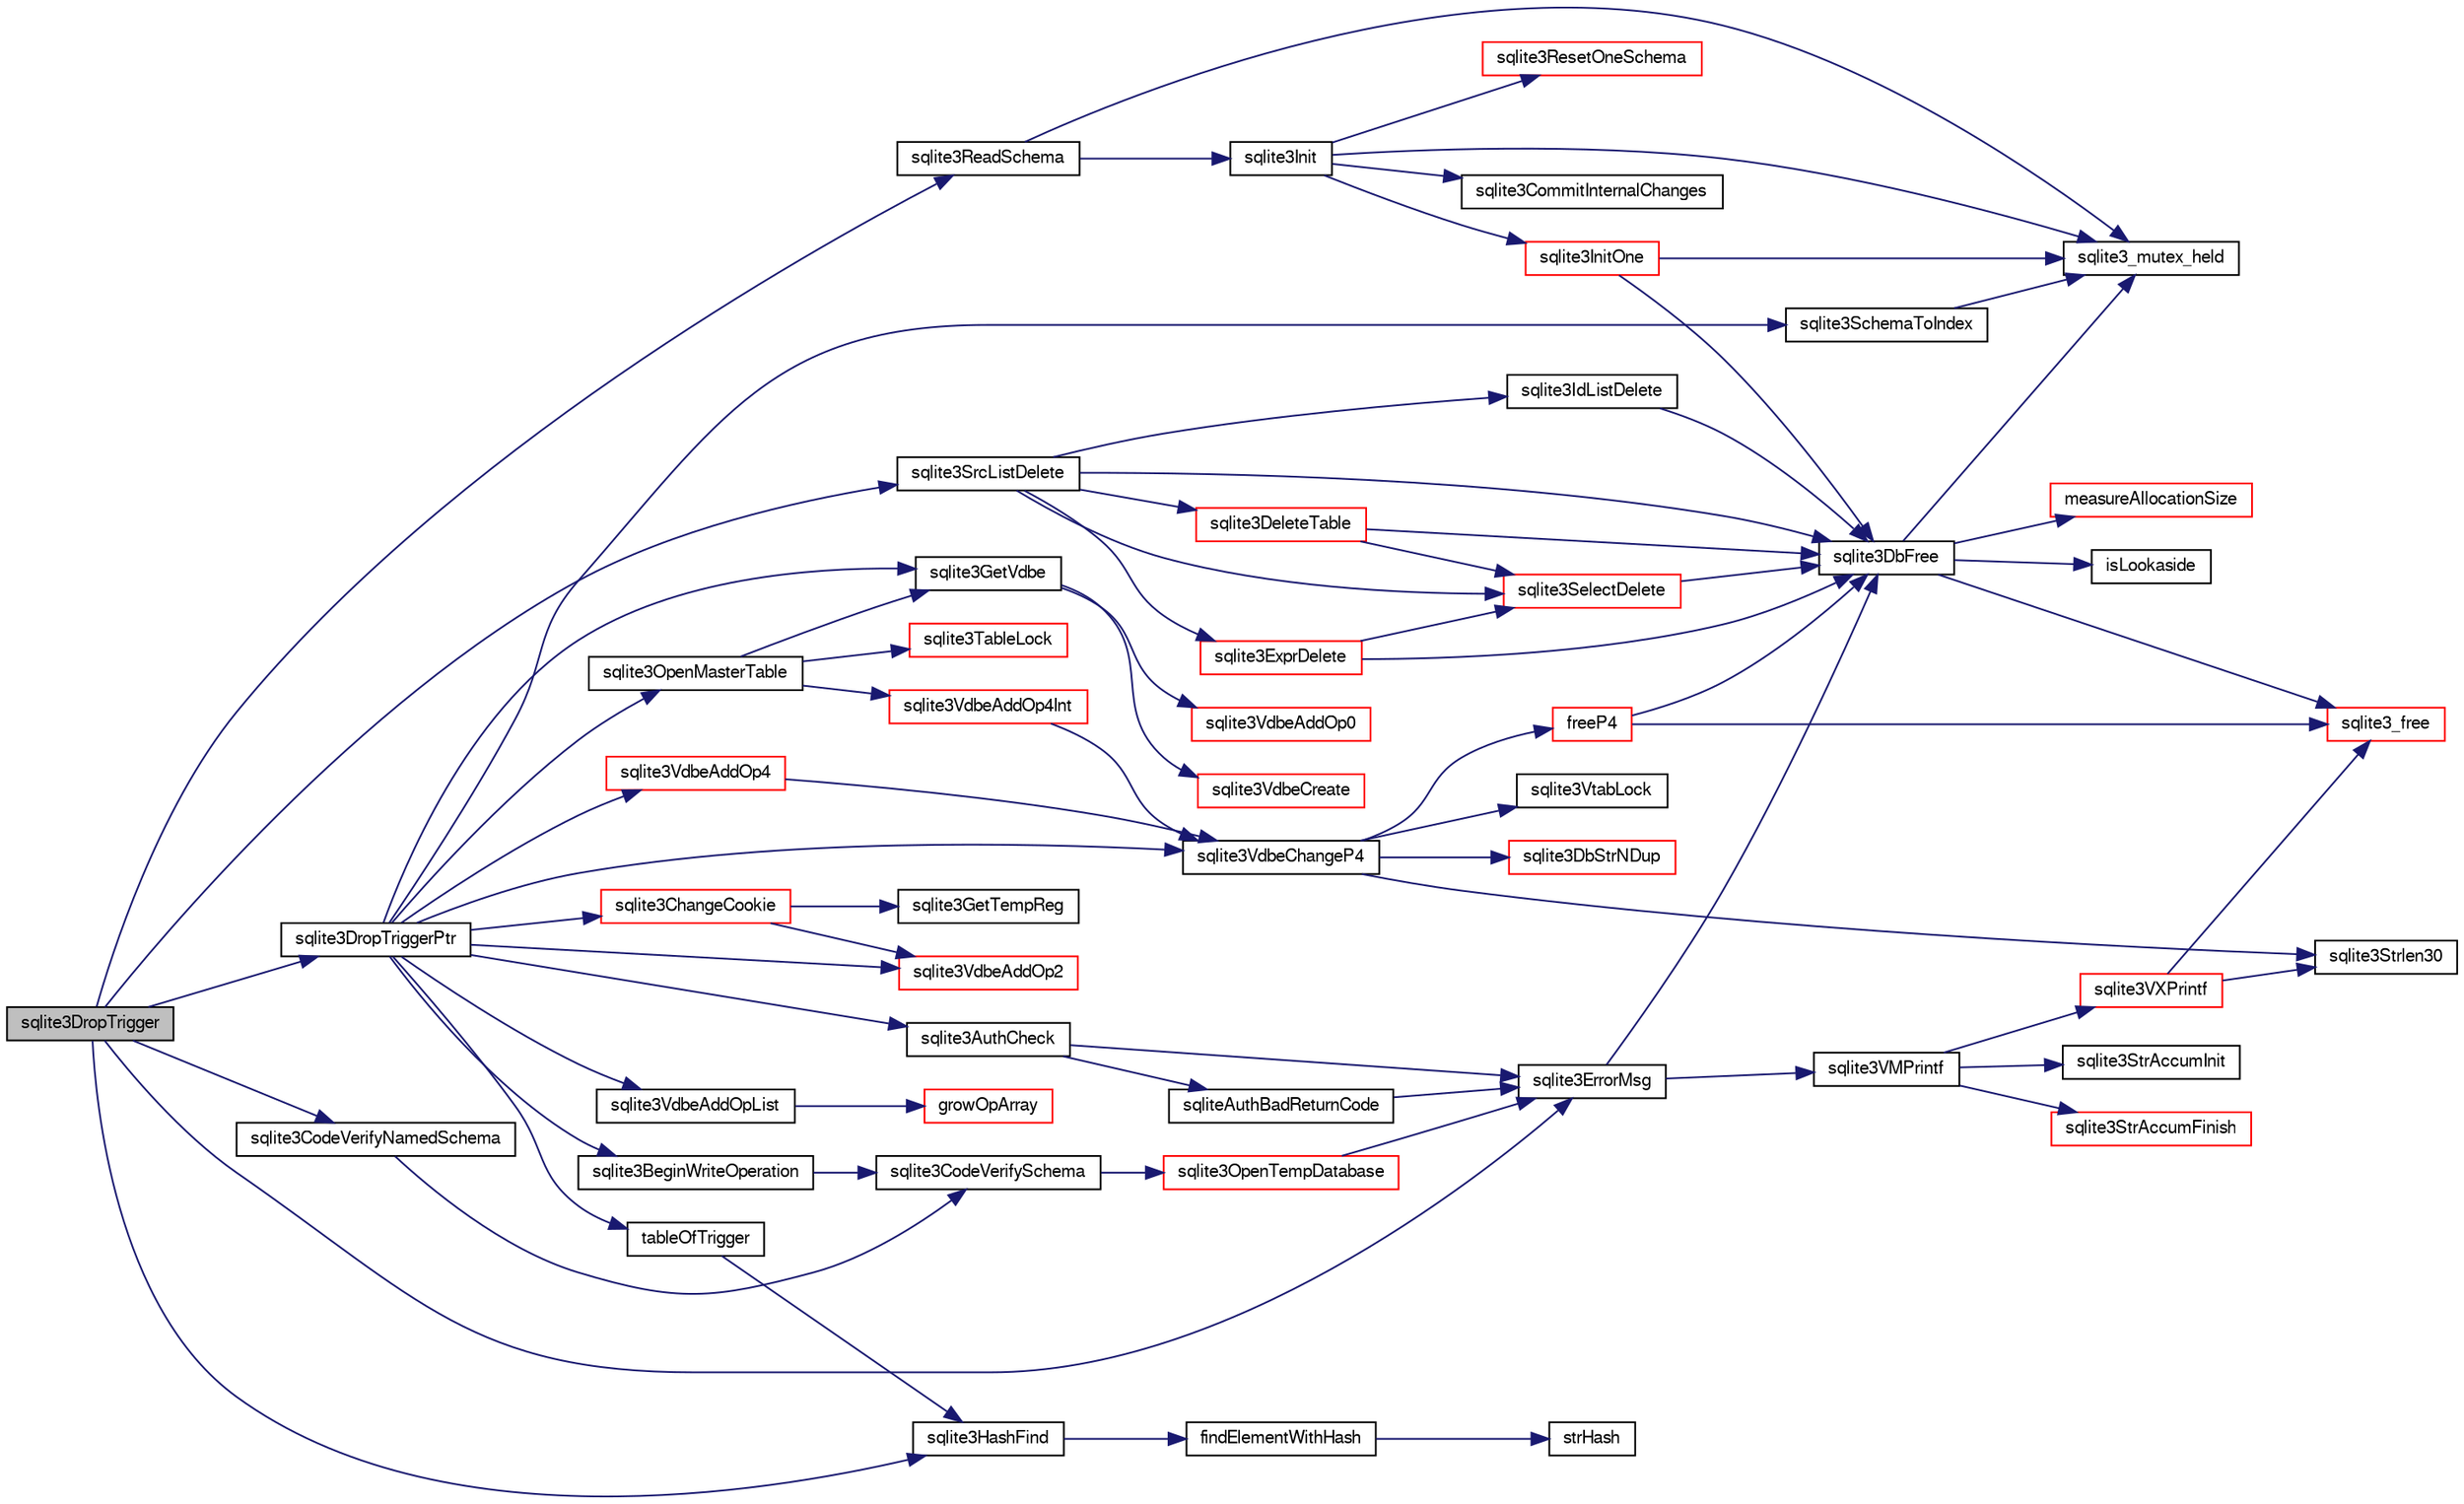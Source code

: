 digraph "sqlite3DropTrigger"
{
  edge [fontname="FreeSans",fontsize="10",labelfontname="FreeSans",labelfontsize="10"];
  node [fontname="FreeSans",fontsize="10",shape=record];
  rankdir="LR";
  Node505113 [label="sqlite3DropTrigger",height=0.2,width=0.4,color="black", fillcolor="grey75", style="filled", fontcolor="black"];
  Node505113 -> Node505114 [color="midnightblue",fontsize="10",style="solid",fontname="FreeSans"];
  Node505114 [label="sqlite3ReadSchema",height=0.2,width=0.4,color="black", fillcolor="white", style="filled",URL="$sqlite3_8c.html#ac41a97f30334f7d35b2b5713097eca90"];
  Node505114 -> Node505115 [color="midnightblue",fontsize="10",style="solid",fontname="FreeSans"];
  Node505115 [label="sqlite3_mutex_held",height=0.2,width=0.4,color="black", fillcolor="white", style="filled",URL="$sqlite3_8c.html#acf77da68932b6bc163c5e68547ecc3e7"];
  Node505114 -> Node505116 [color="midnightblue",fontsize="10",style="solid",fontname="FreeSans"];
  Node505116 [label="sqlite3Init",height=0.2,width=0.4,color="black", fillcolor="white", style="filled",URL="$sqlite3_8c.html#aed74e3dc765631a833f522f425ff5a48"];
  Node505116 -> Node505115 [color="midnightblue",fontsize="10",style="solid",fontname="FreeSans"];
  Node505116 -> Node505117 [color="midnightblue",fontsize="10",style="solid",fontname="FreeSans"];
  Node505117 [label="sqlite3InitOne",height=0.2,width=0.4,color="red", fillcolor="white", style="filled",URL="$sqlite3_8c.html#ac4318b25df65269906b0379251fe9b85"];
  Node505117 -> Node505115 [color="midnightblue",fontsize="10",style="solid",fontname="FreeSans"];
  Node505117 -> Node505129 [color="midnightblue",fontsize="10",style="solid",fontname="FreeSans"];
  Node505129 [label="sqlite3DbFree",height=0.2,width=0.4,color="black", fillcolor="white", style="filled",URL="$sqlite3_8c.html#ac70ab821a6607b4a1b909582dc37a069"];
  Node505129 -> Node505115 [color="midnightblue",fontsize="10",style="solid",fontname="FreeSans"];
  Node505129 -> Node505130 [color="midnightblue",fontsize="10",style="solid",fontname="FreeSans"];
  Node505130 [label="measureAllocationSize",height=0.2,width=0.4,color="red", fillcolor="white", style="filled",URL="$sqlite3_8c.html#a45731e644a22fdb756e2b6337224217a"];
  Node505129 -> Node505133 [color="midnightblue",fontsize="10",style="solid",fontname="FreeSans"];
  Node505133 [label="isLookaside",height=0.2,width=0.4,color="black", fillcolor="white", style="filled",URL="$sqlite3_8c.html#a770fa05ff9717b75e16f4d968a77b897"];
  Node505129 -> Node505134 [color="midnightblue",fontsize="10",style="solid",fontname="FreeSans"];
  Node505134 [label="sqlite3_free",height=0.2,width=0.4,color="red", fillcolor="white", style="filled",URL="$sqlite3_8c.html#a6552349e36a8a691af5487999ab09519"];
  Node505116 -> Node505829 [color="midnightblue",fontsize="10",style="solid",fontname="FreeSans"];
  Node505829 [label="sqlite3ResetOneSchema",height=0.2,width=0.4,color="red", fillcolor="white", style="filled",URL="$sqlite3_8c.html#aae32656cb46c5449ae7c53fc8aa27887"];
  Node505116 -> Node505745 [color="midnightblue",fontsize="10",style="solid",fontname="FreeSans"];
  Node505745 [label="sqlite3CommitInternalChanges",height=0.2,width=0.4,color="black", fillcolor="white", style="filled",URL="$sqlite3_8c.html#a1c26fb995a23591a1f6592d008e3e237"];
  Node505113 -> Node505450 [color="midnightblue",fontsize="10",style="solid",fontname="FreeSans"];
  Node505450 [label="sqlite3HashFind",height=0.2,width=0.4,color="black", fillcolor="white", style="filled",URL="$sqlite3_8c.html#a8ca124229470a66b4c9c141ded48e2aa"];
  Node505450 -> Node505441 [color="midnightblue",fontsize="10",style="solid",fontname="FreeSans"];
  Node505441 [label="findElementWithHash",height=0.2,width=0.4,color="black", fillcolor="white", style="filled",URL="$sqlite3_8c.html#a75c0f574fa5d51702434c6e980d57d7f"];
  Node505441 -> Node505442 [color="midnightblue",fontsize="10",style="solid",fontname="FreeSans"];
  Node505442 [label="strHash",height=0.2,width=0.4,color="black", fillcolor="white", style="filled",URL="$sqlite3_8c.html#ad7193605dadc27cf291d54e15bdd011d"];
  Node505113 -> Node505429 [color="midnightblue",fontsize="10",style="solid",fontname="FreeSans"];
  Node505429 [label="sqlite3ErrorMsg",height=0.2,width=0.4,color="black", fillcolor="white", style="filled",URL="$sqlite3_8c.html#aee2798e173651adae0f9c85469f3457d"];
  Node505429 -> Node505121 [color="midnightblue",fontsize="10",style="solid",fontname="FreeSans"];
  Node505121 [label="sqlite3VMPrintf",height=0.2,width=0.4,color="black", fillcolor="white", style="filled",URL="$sqlite3_8c.html#a05535d0982ef06fbc2ee8195ebbae689"];
  Node505121 -> Node505122 [color="midnightblue",fontsize="10",style="solid",fontname="FreeSans"];
  Node505122 [label="sqlite3StrAccumInit",height=0.2,width=0.4,color="black", fillcolor="white", style="filled",URL="$sqlite3_8c.html#aabf95e113b9d54d519cd15a56215f560"];
  Node505121 -> Node505123 [color="midnightblue",fontsize="10",style="solid",fontname="FreeSans"];
  Node505123 [label="sqlite3VXPrintf",height=0.2,width=0.4,color="red", fillcolor="white", style="filled",URL="$sqlite3_8c.html#a63c25806c9bd4a2b76f9a0eb232c6bde"];
  Node505123 -> Node505208 [color="midnightblue",fontsize="10",style="solid",fontname="FreeSans"];
  Node505208 [label="sqlite3Strlen30",height=0.2,width=0.4,color="black", fillcolor="white", style="filled",URL="$sqlite3_8c.html#a3dcd80ba41f1a308193dee74857b62a7"];
  Node505123 -> Node505134 [color="midnightblue",fontsize="10",style="solid",fontname="FreeSans"];
  Node505121 -> Node505172 [color="midnightblue",fontsize="10",style="solid",fontname="FreeSans"];
  Node505172 [label="sqlite3StrAccumFinish",height=0.2,width=0.4,color="red", fillcolor="white", style="filled",URL="$sqlite3_8c.html#adb7f26b10ac1b847db6f000ef4c2e2ba"];
  Node505429 -> Node505129 [color="midnightblue",fontsize="10",style="solid",fontname="FreeSans"];
  Node505113 -> Node506072 [color="midnightblue",fontsize="10",style="solid",fontname="FreeSans"];
  Node506072 [label="sqlite3CodeVerifyNamedSchema",height=0.2,width=0.4,color="black", fillcolor="white", style="filled",URL="$sqlite3_8c.html#a30331e33b8e462cbe3aa83c8bddb8c0e"];
  Node506072 -> Node506073 [color="midnightblue",fontsize="10",style="solid",fontname="FreeSans"];
  Node506073 [label="sqlite3CodeVerifySchema",height=0.2,width=0.4,color="black", fillcolor="white", style="filled",URL="$sqlite3_8c.html#ad9d8708d96f8416ec59ebf41c57000f9"];
  Node506073 -> Node506074 [color="midnightblue",fontsize="10",style="solid",fontname="FreeSans"];
  Node506074 [label="sqlite3OpenTempDatabase",height=0.2,width=0.4,color="red", fillcolor="white", style="filled",URL="$sqlite3_8c.html#aaf3088380b731428b72d3b5777f93755"];
  Node506074 -> Node505429 [color="midnightblue",fontsize="10",style="solid",fontname="FreeSans"];
  Node505113 -> Node506075 [color="midnightblue",fontsize="10",style="solid",fontname="FreeSans"];
  Node506075 [label="sqlite3DropTriggerPtr",height=0.2,width=0.4,color="black", fillcolor="white", style="filled",URL="$sqlite3_8c.html#aa3a84617bfc76be1c61c27fc2b6d0b17"];
  Node506075 -> Node506040 [color="midnightblue",fontsize="10",style="solid",fontname="FreeSans"];
  Node506040 [label="sqlite3SchemaToIndex",height=0.2,width=0.4,color="black", fillcolor="white", style="filled",URL="$sqlite3_8c.html#ad9ef77a42022f1f8c8ab71b5761f5134"];
  Node506040 -> Node505115 [color="midnightblue",fontsize="10",style="solid",fontname="FreeSans"];
  Node506075 -> Node505978 [color="midnightblue",fontsize="10",style="solid",fontname="FreeSans"];
  Node505978 [label="tableOfTrigger",height=0.2,width=0.4,color="black", fillcolor="white", style="filled",URL="$sqlite3_8c.html#a62f317e5cd5c8e11647b1d56426467c3"];
  Node505978 -> Node505450 [color="midnightblue",fontsize="10",style="solid",fontname="FreeSans"];
  Node506075 -> Node506076 [color="midnightblue",fontsize="10",style="solid",fontname="FreeSans"];
  Node506076 [label="sqlite3AuthCheck",height=0.2,width=0.4,color="black", fillcolor="white", style="filled",URL="$sqlite3_8c.html#a83c75b8b7aa1c35301005be7ff1a8582"];
  Node506076 -> Node505429 [color="midnightblue",fontsize="10",style="solid",fontname="FreeSans"];
  Node506076 -> Node506077 [color="midnightblue",fontsize="10",style="solid",fontname="FreeSans"];
  Node506077 [label="sqliteAuthBadReturnCode",height=0.2,width=0.4,color="black", fillcolor="white", style="filled",URL="$sqlite3_8c.html#ad8fdda3ef346903a89e24dd825642bc1"];
  Node506077 -> Node505429 [color="midnightblue",fontsize="10",style="solid",fontname="FreeSans"];
  Node506075 -> Node506078 [color="midnightblue",fontsize="10",style="solid",fontname="FreeSans"];
  Node506078 [label="sqlite3GetVdbe",height=0.2,width=0.4,color="black", fillcolor="white", style="filled",URL="$sqlite3_8c.html#a76b721dcd00b0587308547594cb6c1f4"];
  Node506078 -> Node506079 [color="midnightblue",fontsize="10",style="solid",fontname="FreeSans"];
  Node506079 [label="sqlite3VdbeCreate",height=0.2,width=0.4,color="red", fillcolor="white", style="filled",URL="$sqlite3_8c.html#a7778fbbc1a7b677f680ce0afc44a88e2"];
  Node506078 -> Node506080 [color="midnightblue",fontsize="10",style="solid",fontname="FreeSans"];
  Node506080 [label="sqlite3VdbeAddOp0",height=0.2,width=0.4,color="red", fillcolor="white", style="filled",URL="$sqlite3_8c.html#a0aefd237fc1d629f3a3d3d454ced408a"];
  Node506075 -> Node506083 [color="midnightblue",fontsize="10",style="solid",fontname="FreeSans"];
  Node506083 [label="sqlite3BeginWriteOperation",height=0.2,width=0.4,color="black", fillcolor="white", style="filled",URL="$sqlite3_8c.html#a21b1b811bbe305f922244f8913c87f10"];
  Node506083 -> Node506073 [color="midnightblue",fontsize="10",style="solid",fontname="FreeSans"];
  Node506075 -> Node506084 [color="midnightblue",fontsize="10",style="solid",fontname="FreeSans"];
  Node506084 [label="sqlite3OpenMasterTable",height=0.2,width=0.4,color="black", fillcolor="white", style="filled",URL="$sqlite3_8c.html#af09834781ee193f5fe2dc60117210695"];
  Node506084 -> Node506078 [color="midnightblue",fontsize="10",style="solid",fontname="FreeSans"];
  Node506084 -> Node506085 [color="midnightblue",fontsize="10",style="solid",fontname="FreeSans"];
  Node506085 [label="sqlite3TableLock",height=0.2,width=0.4,color="red", fillcolor="white", style="filled",URL="$sqlite3_8c.html#a13be5e81f379c515f270f6f2a3bb63a7"];
  Node506084 -> Node506086 [color="midnightblue",fontsize="10",style="solid",fontname="FreeSans"];
  Node506086 [label="sqlite3VdbeAddOp4Int",height=0.2,width=0.4,color="red", fillcolor="white", style="filled",URL="$sqlite3_8c.html#afff63410071bb7015a6392d8a7704b43"];
  Node506086 -> Node506087 [color="midnightblue",fontsize="10",style="solid",fontname="FreeSans"];
  Node506087 [label="sqlite3VdbeChangeP4",height=0.2,width=0.4,color="black", fillcolor="white", style="filled",URL="$sqlite3_8c.html#add0d891a062d044a0c7e6fc072702830"];
  Node506087 -> Node505962 [color="midnightblue",fontsize="10",style="solid",fontname="FreeSans"];
  Node505962 [label="freeP4",height=0.2,width=0.4,color="red", fillcolor="white", style="filled",URL="$sqlite3_8c.html#aa1ec8debef2a9be5fe36a3082fd3e0f9"];
  Node505962 -> Node505129 [color="midnightblue",fontsize="10",style="solid",fontname="FreeSans"];
  Node505962 -> Node505134 [color="midnightblue",fontsize="10",style="solid",fontname="FreeSans"];
  Node506087 -> Node506037 [color="midnightblue",fontsize="10",style="solid",fontname="FreeSans"];
  Node506037 [label="sqlite3VtabLock",height=0.2,width=0.4,color="black", fillcolor="white", style="filled",URL="$sqlite3_8c.html#aa2b6bcc2ba2b313da4b72e6b0d83dea6"];
  Node506087 -> Node505208 [color="midnightblue",fontsize="10",style="solid",fontname="FreeSans"];
  Node506087 -> Node505387 [color="midnightblue",fontsize="10",style="solid",fontname="FreeSans"];
  Node505387 [label="sqlite3DbStrNDup",height=0.2,width=0.4,color="red", fillcolor="white", style="filled",URL="$sqlite3_8c.html#a48e8c757f70cba60fe83ce00ad8de713"];
  Node506075 -> Node506088 [color="midnightblue",fontsize="10",style="solid",fontname="FreeSans"];
  Node506088 [label="sqlite3VdbeAddOpList",height=0.2,width=0.4,color="black", fillcolor="white", style="filled",URL="$sqlite3_8c.html#a6572b593ee8074a2c1fb01cf317a3fa8"];
  Node506088 -> Node506082 [color="midnightblue",fontsize="10",style="solid",fontname="FreeSans"];
  Node506082 [label="growOpArray",height=0.2,width=0.4,color="red", fillcolor="white", style="filled",URL="$sqlite3_8c.html#adb00b9ead01ffe0d757d5a6d0853ada5"];
  Node506075 -> Node506087 [color="midnightblue",fontsize="10",style="solid",fontname="FreeSans"];
  Node506075 -> Node506089 [color="midnightblue",fontsize="10",style="solid",fontname="FreeSans"];
  Node506089 [label="sqlite3ChangeCookie",height=0.2,width=0.4,color="red", fillcolor="white", style="filled",URL="$sqlite3_8c.html#a0ef89bb4c4f2d45de9f462e63cbfddec"];
  Node506089 -> Node506090 [color="midnightblue",fontsize="10",style="solid",fontname="FreeSans"];
  Node506090 [label="sqlite3GetTempReg",height=0.2,width=0.4,color="black", fillcolor="white", style="filled",URL="$sqlite3_8c.html#ab58586b4abaefcc5df42af9d1e84d8fb"];
  Node506089 -> Node506091 [color="midnightblue",fontsize="10",style="solid",fontname="FreeSans"];
  Node506091 [label="sqlite3VdbeAddOp2",height=0.2,width=0.4,color="red", fillcolor="white", style="filled",URL="$sqlite3_8c.html#ae87204d7b069da19e4db0404c6deaae5"];
  Node506075 -> Node506091 [color="midnightblue",fontsize="10",style="solid",fontname="FreeSans"];
  Node506075 -> Node506093 [color="midnightblue",fontsize="10",style="solid",fontname="FreeSans"];
  Node506093 [label="sqlite3VdbeAddOp4",height=0.2,width=0.4,color="red", fillcolor="white", style="filled",URL="$sqlite3_8c.html#a739d7a47b1c11779283b7797ea7e1d4d"];
  Node506093 -> Node506087 [color="midnightblue",fontsize="10",style="solid",fontname="FreeSans"];
  Node505113 -> Node505438 [color="midnightblue",fontsize="10",style="solid",fontname="FreeSans"];
  Node505438 [label="sqlite3SrcListDelete",height=0.2,width=0.4,color="black", fillcolor="white", style="filled",URL="$sqlite3_8c.html#acc250a3e5e7fd8889a16a9f28e3e7312"];
  Node505438 -> Node505129 [color="midnightblue",fontsize="10",style="solid",fontname="FreeSans"];
  Node505438 -> Node505439 [color="midnightblue",fontsize="10",style="solid",fontname="FreeSans"];
  Node505439 [label="sqlite3DeleteTable",height=0.2,width=0.4,color="red", fillcolor="white", style="filled",URL="$sqlite3_8c.html#a7fd3d507375a381a3807f92735318973"];
  Node505439 -> Node505129 [color="midnightblue",fontsize="10",style="solid",fontname="FreeSans"];
  Node505439 -> Node505434 [color="midnightblue",fontsize="10",style="solid",fontname="FreeSans"];
  Node505434 [label="sqlite3SelectDelete",height=0.2,width=0.4,color="red", fillcolor="white", style="filled",URL="$sqlite3_8c.html#a0f56959f0acac85496744f0d068854a0"];
  Node505434 -> Node505129 [color="midnightblue",fontsize="10",style="solid",fontname="FreeSans"];
  Node505438 -> Node505434 [color="midnightblue",fontsize="10",style="solid",fontname="FreeSans"];
  Node505438 -> Node505437 [color="midnightblue",fontsize="10",style="solid",fontname="FreeSans"];
  Node505437 [label="sqlite3ExprDelete",height=0.2,width=0.4,color="red", fillcolor="white", style="filled",URL="$sqlite3_8c.html#ae4e21ab5918e0428fbaa9e615dceb309"];
  Node505437 -> Node505129 [color="midnightblue",fontsize="10",style="solid",fontname="FreeSans"];
  Node505437 -> Node505434 [color="midnightblue",fontsize="10",style="solid",fontname="FreeSans"];
  Node505438 -> Node505677 [color="midnightblue",fontsize="10",style="solid",fontname="FreeSans"];
  Node505677 [label="sqlite3IdListDelete",height=0.2,width=0.4,color="black", fillcolor="white", style="filled",URL="$sqlite3_8c.html#a38bea53ea789e86289ca600ff6010f73"];
  Node505677 -> Node505129 [color="midnightblue",fontsize="10",style="solid",fontname="FreeSans"];
}
